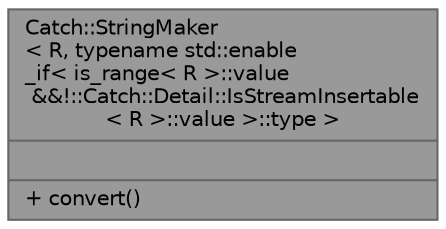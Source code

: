 digraph "Catch::StringMaker&lt; R, typename std::enable_if&lt; is_range&lt; R &gt;::value &amp;&amp;!::Catch::Detail::IsStreamInsertable&lt; R &gt;::value &gt;::type &gt;"
{
 // LATEX_PDF_SIZE
  bgcolor="transparent";
  edge [fontname=Helvetica,fontsize=10,labelfontname=Helvetica,labelfontsize=10];
  node [fontname=Helvetica,fontsize=10,shape=box,height=0.2,width=0.4];
  Node1 [shape=record,label="{Catch::StringMaker\l\< R, typename std::enable\l_if\< is_range\< R \>::value\l &&!::Catch::Detail::IsStreamInsertable\l\< R \>::value \>::type \>\n||+ convert()\l}",height=0.2,width=0.4,color="gray40", fillcolor="grey60", style="filled", fontcolor="black",tooltip=" "];
}
